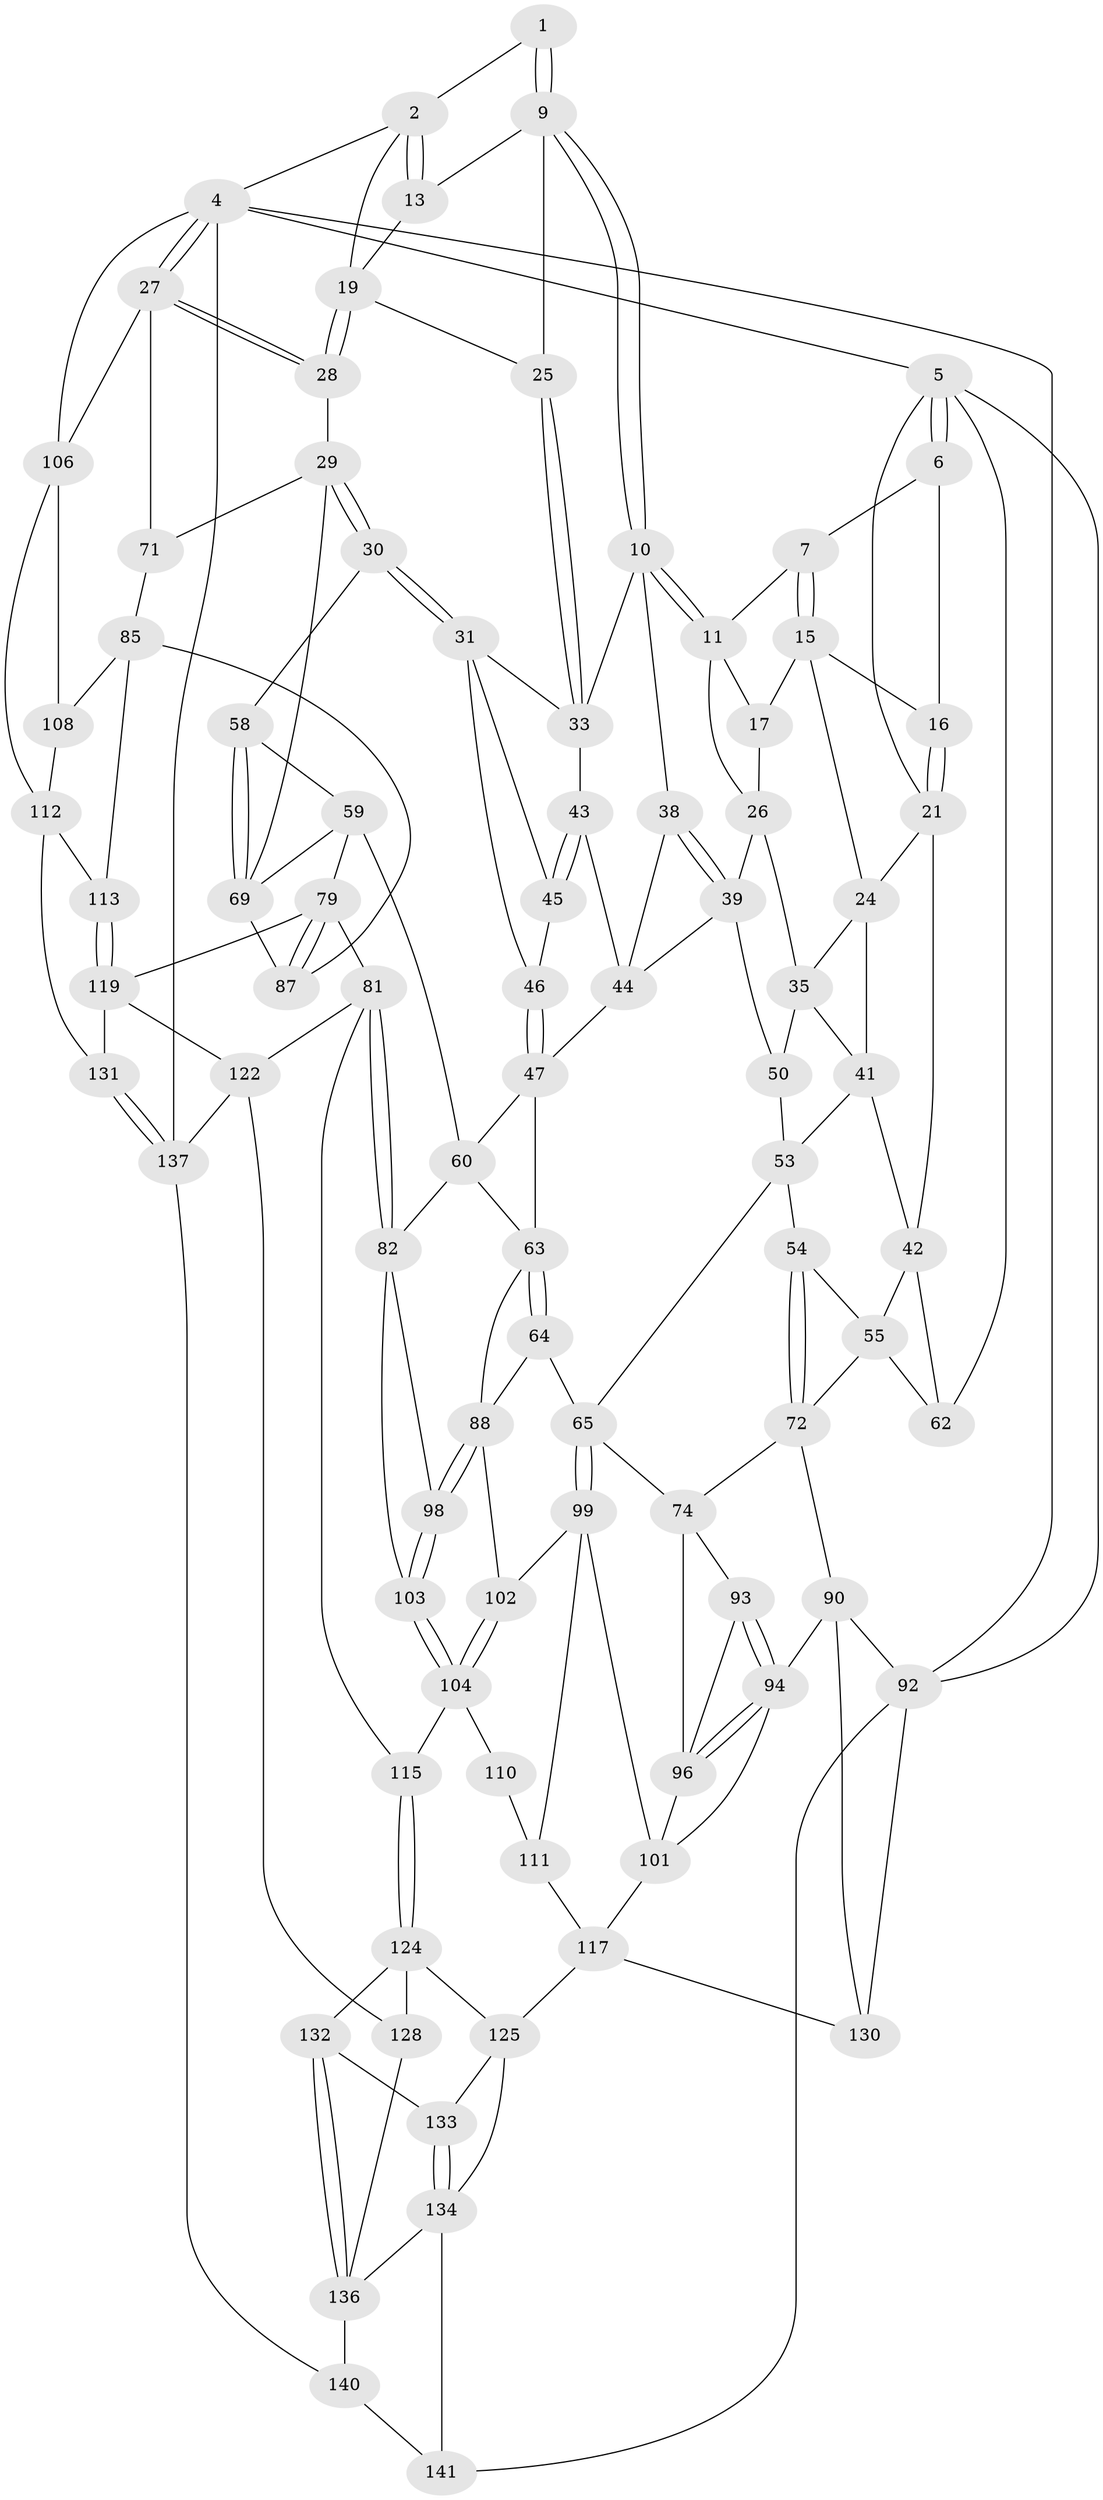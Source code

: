 // Generated by graph-tools (version 1.1) at 2025/52/02/27/25 19:52:38]
// undirected, 88 vertices, 192 edges
graph export_dot {
graph [start="1"]
  node [color=gray90,style=filled];
  1 [pos="+0.4846166132423602+0"];
  2 [pos="+0.637814381259851+0",super="+3"];
  4 [pos="+1+0",super="+121"];
  5 [pos="+0+0",super="+23"];
  6 [pos="+0+0"];
  7 [pos="+0.15980779396634737+0",super="+8"];
  9 [pos="+0.43857882443661206+0.11504804774486733",super="+14"];
  10 [pos="+0.4373763323510317+0.11639422750716637",super="+37"];
  11 [pos="+0.43240325778066596+0.1153244052522423",super="+12"];
  13 [pos="+0.5436027032238812+0.05391644543231138"];
  15 [pos="+0.16887115001980624+0",super="+18"];
  16 [pos="+0.047873531105332656+0.08693961952911351"];
  17 [pos="+0.31387391274576304+0.09609471338897964"];
  19 [pos="+0.7514496118646538+0.04338606461980202",super="+20"];
  21 [pos="+0.04155450596320832+0.11056603315105308",super="+22"];
  24 [pos="+0.19475534328490032+0.13256116502253085",super="+36"];
  25 [pos="+0.6547780946375028+0.15122740970003162"];
  26 [pos="+0.3225862770556088+0.19774626114580088",super="+34"];
  27 [pos="+1+0.13322534092920787",super="+70"];
  28 [pos="+0.8864798380479489+0.21569644406508234"];
  29 [pos="+0.8154123089285272+0.3393172292529884",super="+68"];
  30 [pos="+0.6510560705505203+0.2922101553418334"];
  31 [pos="+0.6425659380015407+0.2772039979695103",super="+32"];
  33 [pos="+0.628144926442407+0.23883696846167515",super="+40"];
  35 [pos="+0.28444957290460393+0.22792430675378597",super="+51"];
  38 [pos="+0.3725990937655881+0.25708008520810305"];
  39 [pos="+0.3680747079758656+0.26413794170179244",super="+49"];
  41 [pos="+0.14402064930512473+0.26166784410996785",super="+52"];
  42 [pos="+0.13270116902249396+0.2640273786571136",super="+56"];
  43 [pos="+0.4991851532796831+0.21850237343192272"];
  44 [pos="+0.4820732730031913+0.2410366217392812",super="+48"];
  45 [pos="+0.5059553038696394+0.29438412485771576"];
  46 [pos="+0.5001047847644607+0.3184569672229805"];
  47 [pos="+0.44132168166535324+0.37867337311548904",super="+61"];
  50 [pos="+0.30377616435493543+0.35666994660369294"];
  53 [pos="+0.18011882104836927+0.42675440727818426",super="+57"];
  54 [pos="+0.1144788307308772+0.44226882324852246"];
  55 [pos="+0.06624640157907324+0.3957664034355658",super="+67"];
  58 [pos="+0.5949571554207135+0.39058300709757926"];
  59 [pos="+0.5645943531123253+0.43065727525278524",super="+78"];
  60 [pos="+0.5289924320986539+0.4320537114911093",super="+76"];
  62 [pos="+0+0.20938287440359402"];
  63 [pos="+0.3619550336307556+0.490706942079569",super="+77"];
  64 [pos="+0.33888288116235354+0.505723060879365"];
  65 [pos="+0.30200087863702624+0.5085775677752965",super="+66"];
  69 [pos="+0.7695161117192381+0.4608554935465079",super="+84"];
  71 [pos="+1+0.4903979260219481"];
  72 [pos="+0.08620217887628147+0.5014034642047164",super="+73"];
  74 [pos="+0.2105675849918067+0.5296569754961411",super="+75"];
  79 [pos="+0.616347699350384+0.6141565184294449",super="+80"];
  81 [pos="+0.5864231904053557+0.639208289438871",super="+114"];
  82 [pos="+0.5325215392757808+0.6086861137541242",super="+83"];
  85 [pos="+0.9140778328512863+0.574729502577296",super="+86"];
  87 [pos="+0.7445999077578068+0.5803137689868946"];
  88 [pos="+0.4111809727037798+0.5781189345599685",super="+89"];
  90 [pos="+0+0.7019548376118342",super="+91"];
  92 [pos="+0+1",super="+142"];
  93 [pos="+0.10541619698612092+0.526633294700052"];
  94 [pos="+0.06265620225589427+0.6739068208748652",super="+95"];
  96 [pos="+0.1342944452279085+0.5729423388232087",super="+97"];
  98 [pos="+0.4225294597036717+0.5877615980917832"];
  99 [pos="+0.29623471456293266+0.6006544834588341",super="+100"];
  101 [pos="+0.19699323046831702+0.6350982806937113",super="+105"];
  102 [pos="+0.35775272266470354+0.6283828457509758"];
  103 [pos="+0.42472375679365626+0.6439785149216966"];
  104 [pos="+0.40392647089132977+0.6915039659271353",super="+109"];
  106 [pos="+1+0.8208971838736845",super="+107"];
  108 [pos="+0.9170874740322714+0.6339918601084582"];
  110 [pos="+0.34840798017419444+0.6866445362481144"];
  111 [pos="+0.27625141903150296+0.6418313783688573",super="+116"];
  112 [pos="+0.850462468304285+0.7519512298132227",super="+127"];
  113 [pos="+0.803030477761528+0.7525002965621851"];
  115 [pos="+0.42246392062566807+0.748997437084403"];
  117 [pos="+0.22865762037974544+0.8340772626625768",super="+118"];
  119 [pos="+0.7424342344547452+0.8172550136801161",super="+120"];
  122 [pos="+0.7084674875881021+0.8518979026776354",super="+123"];
  124 [pos="+0.40757531235166516+0.7709537674972983",super="+129"];
  125 [pos="+0.39220732707548517+0.7897990234740528",super="+126"];
  128 [pos="+0.5761139228574726+0.8754015158670085"];
  130 [pos="+0.16129741286991925+0.8832400857405693"];
  131 [pos="+0.8808200612637839+0.8993564619178577"];
  132 [pos="+0.505291090489434+0.8910620025110841"];
  133 [pos="+0.4599021554652322+0.8663843886935392"];
  134 [pos="+0.4147839977366652+0.9587862793254462",super="+135"];
  136 [pos="+0.4773645009727741+0.9274667128529154",super="+138"];
  137 [pos="+0.9507633495809583+1",super="+139"];
  140 [pos="+0.5570884019444992+1"];
  141 [pos="+0.3416986162334698+1"];
  1 -- 2;
  1 -- 9;
  1 -- 9;
  2 -- 13;
  2 -- 13;
  2 -- 19;
  2 -- 4;
  4 -- 5;
  4 -- 27;
  4 -- 27;
  4 -- 137;
  4 -- 106;
  4 -- 92;
  5 -- 6;
  5 -- 6;
  5 -- 92;
  5 -- 21;
  5 -- 62;
  6 -- 7;
  6 -- 16;
  7 -- 15;
  7 -- 15;
  7 -- 11;
  9 -- 10;
  9 -- 10;
  9 -- 13;
  9 -- 25;
  10 -- 11;
  10 -- 11;
  10 -- 33;
  10 -- 38;
  11 -- 26;
  11 -- 17;
  13 -- 19;
  15 -- 16;
  15 -- 24;
  15 -- 17;
  16 -- 21;
  16 -- 21;
  17 -- 26;
  19 -- 28;
  19 -- 28;
  19 -- 25;
  21 -- 24;
  21 -- 42;
  24 -- 41;
  24 -- 35;
  25 -- 33;
  25 -- 33;
  26 -- 35;
  26 -- 39;
  27 -- 28;
  27 -- 28;
  27 -- 106;
  27 -- 71;
  28 -- 29;
  29 -- 30;
  29 -- 30;
  29 -- 69;
  29 -- 71;
  30 -- 31;
  30 -- 31;
  30 -- 58;
  31 -- 46;
  31 -- 33;
  31 -- 45;
  33 -- 43;
  35 -- 50;
  35 -- 41;
  38 -- 39;
  38 -- 39;
  38 -- 44;
  39 -- 50;
  39 -- 44;
  41 -- 42;
  41 -- 53;
  42 -- 62;
  42 -- 55;
  43 -- 44;
  43 -- 45;
  43 -- 45;
  44 -- 47;
  45 -- 46;
  46 -- 47;
  46 -- 47;
  47 -- 60;
  47 -- 63;
  50 -- 53;
  53 -- 54;
  53 -- 65;
  54 -- 55;
  54 -- 72;
  54 -- 72;
  55 -- 62;
  55 -- 72;
  58 -- 59;
  58 -- 69;
  58 -- 69;
  59 -- 60;
  59 -- 79;
  59 -- 69;
  60 -- 82;
  60 -- 63;
  63 -- 64;
  63 -- 64;
  63 -- 88;
  64 -- 65;
  64 -- 88;
  65 -- 99;
  65 -- 99;
  65 -- 74;
  69 -- 87;
  71 -- 85;
  72 -- 74;
  72 -- 90;
  74 -- 93;
  74 -- 96;
  79 -- 87;
  79 -- 87;
  79 -- 81;
  79 -- 119;
  81 -- 82;
  81 -- 82;
  81 -- 122;
  81 -- 115;
  82 -- 103;
  82 -- 98;
  85 -- 108;
  85 -- 113;
  85 -- 87;
  88 -- 98;
  88 -- 98;
  88 -- 102;
  90 -- 94;
  90 -- 92;
  90 -- 130;
  92 -- 130;
  92 -- 141;
  93 -- 94;
  93 -- 94;
  93 -- 96;
  94 -- 96;
  94 -- 96;
  94 -- 101;
  96 -- 101;
  98 -- 103;
  98 -- 103;
  99 -- 102;
  99 -- 101;
  99 -- 111;
  101 -- 117;
  102 -- 104;
  102 -- 104;
  103 -- 104;
  103 -- 104;
  104 -- 115;
  104 -- 110;
  106 -- 108;
  106 -- 112;
  108 -- 112;
  110 -- 111 [weight=2];
  111 -- 117;
  112 -- 113;
  112 -- 131;
  113 -- 119;
  113 -- 119;
  115 -- 124;
  115 -- 124;
  117 -- 130;
  117 -- 125;
  119 -- 131;
  119 -- 122;
  122 -- 128;
  122 -- 137;
  124 -- 125;
  124 -- 128;
  124 -- 132;
  125 -- 133;
  125 -- 134;
  128 -- 136;
  131 -- 137;
  131 -- 137;
  132 -- 133;
  132 -- 136;
  132 -- 136;
  133 -- 134;
  133 -- 134;
  134 -- 136;
  134 -- 141;
  136 -- 140;
  137 -- 140;
  140 -- 141;
}
